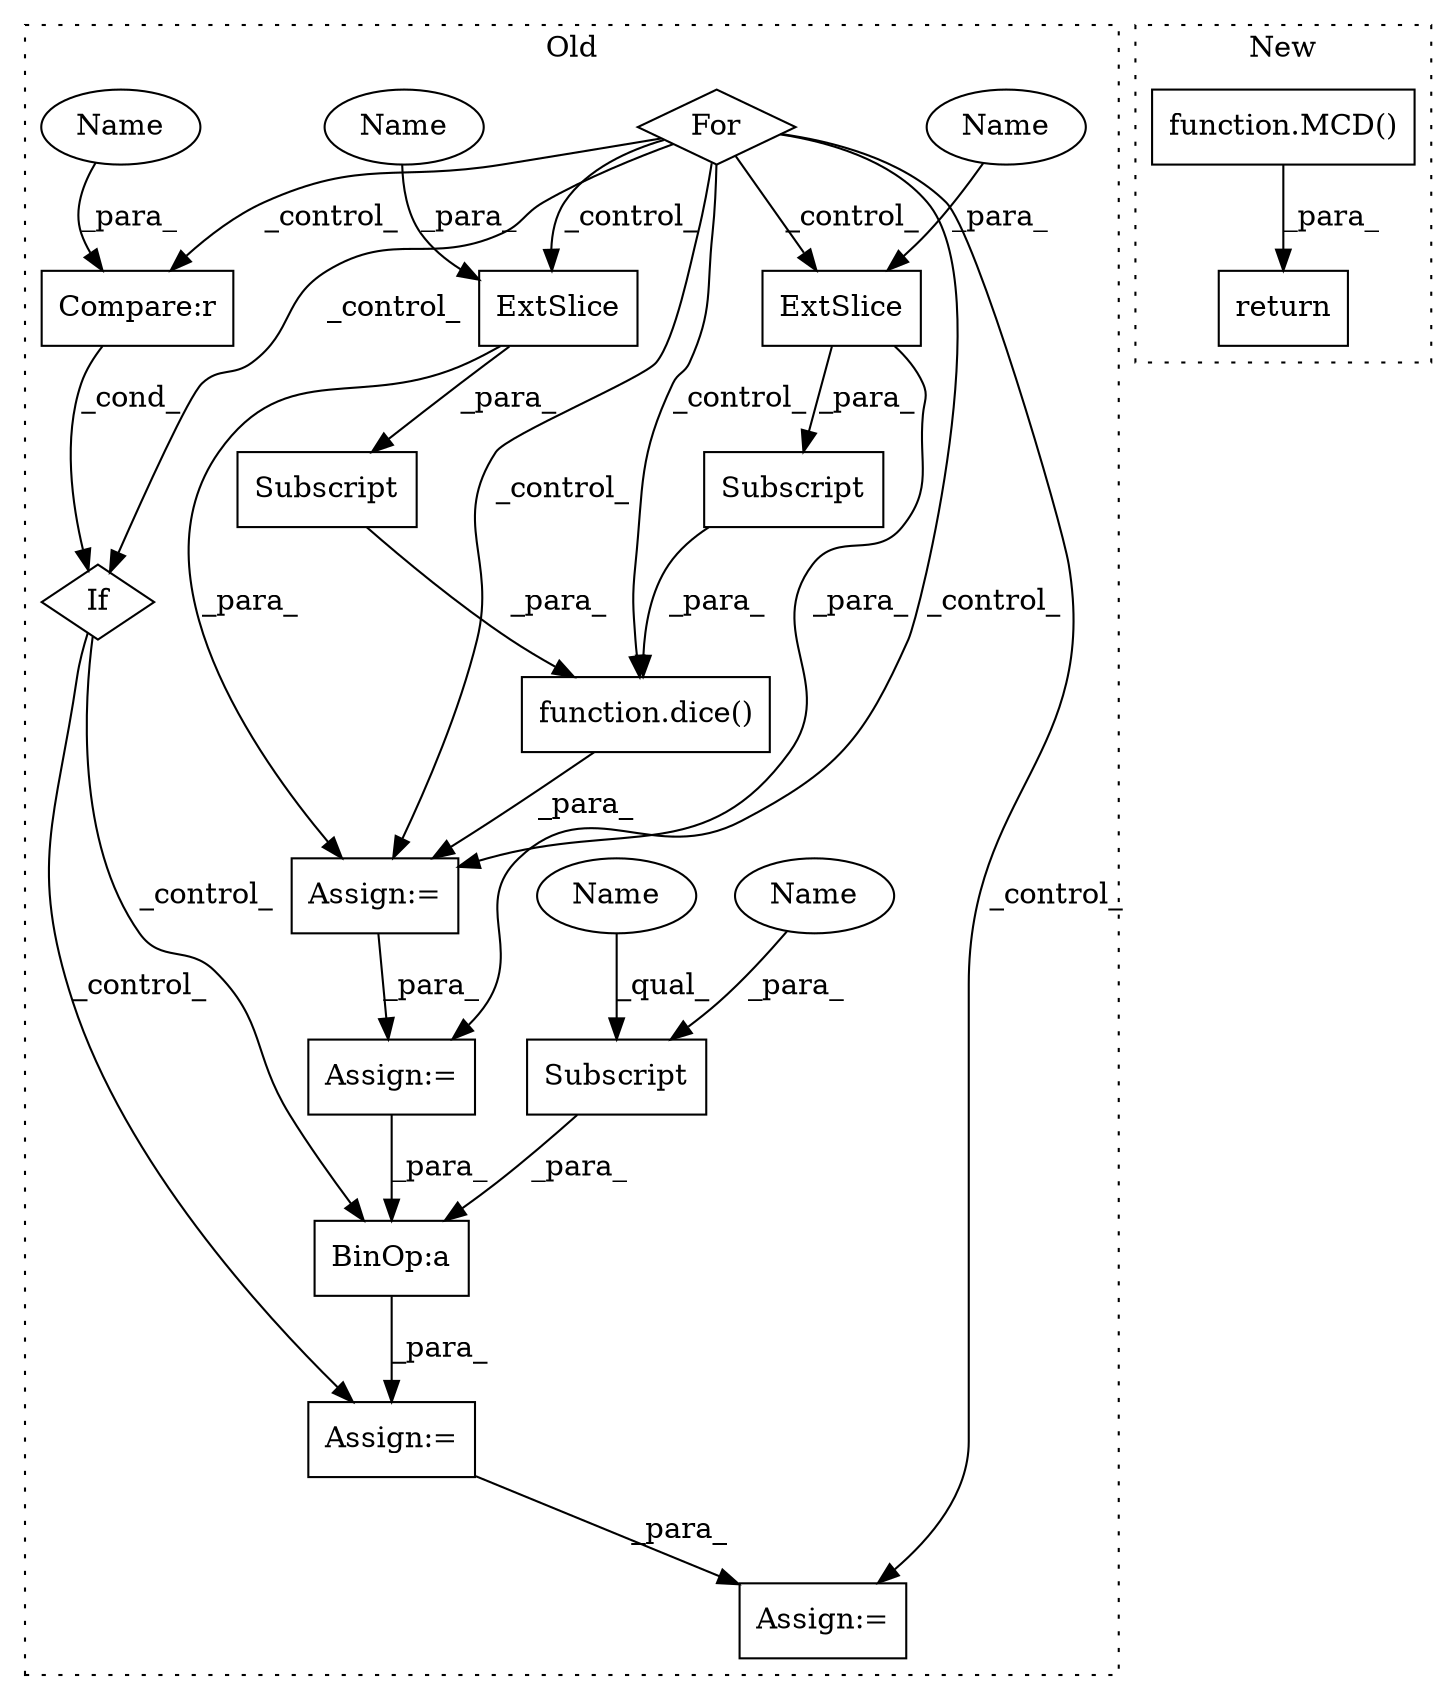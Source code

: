 digraph G {
subgraph cluster0 {
1 [label="function.dice()" a="75" s="4317,4350" l="5,1" shape="box"];
3 [label="ExtSlice" a="85" s="4337" l="2" shape="box"];
4 [label="If" a="96" s="4509" l="3" shape="diamond"];
5 [label="BinOp:a" a="82" s="4578" l="3" shape="box"];
6 [label="Subscript" a="63" s="4322,0" l="13,0" shape="box"];
7 [label="For" a="107" s="4225,4274" l="4,29" shape="diamond"];
8 [label="Subscript" a="63" s="4581,0" l="10,0" shape="box"];
9 [label="Compare:r" a="40" s="4512" l="19" shape="box"];
10 [label="Subscript" a="63" s="4337,0" l="13,0" shape="box"];
11 [label="ExtSlice" a="85" s="4322" l="2" shape="box"];
12 [label="Assign:=" a="68" s="4560" l="3" shape="box"];
13 [label="Assign:=" a="68" s="4314" l="3" shape="box"];
14 [label="Assign:=" a="68" s="4613" l="4" shape="box"];
16 [label="Assign:=" a="68" s="4375" l="3" shape="box"];
17 [label="Name" a="87" s="4328" l="1" shape="ellipse"];
18 [label="Name" a="87" s="4343" l="1" shape="ellipse"];
19 [label="Name" a="87" s="4589" l="1" shape="ellipse"];
20 [label="Name" a="87" s="4581" l="7" shape="ellipse"];
21 [label="Name" a="87" s="4512" l="7" shape="ellipse"];
label = "Old";
style="dotted";
}
subgraph cluster1 {
2 [label="function.MCD()" a="75" s="3988,4064" l="4,1" shape="box"];
15 [label="return" a="93" s="3981" l="7" shape="box"];
label = "New";
style="dotted";
}
1 -> 13 [label="_para_"];
2 -> 15 [label="_para_"];
3 -> 13 [label="_para_"];
3 -> 10 [label="_para_"];
4 -> 12 [label="_control_"];
4 -> 5 [label="_control_"];
5 -> 12 [label="_para_"];
6 -> 1 [label="_para_"];
7 -> 16 [label="_control_"];
7 -> 14 [label="_control_"];
7 -> 9 [label="_control_"];
7 -> 4 [label="_control_"];
7 -> 1 [label="_control_"];
7 -> 3 [label="_control_"];
7 -> 13 [label="_control_"];
7 -> 11 [label="_control_"];
8 -> 5 [label="_para_"];
9 -> 4 [label="_cond_"];
10 -> 1 [label="_para_"];
11 -> 13 [label="_para_"];
11 -> 6 [label="_para_"];
12 -> 14 [label="_para_"];
13 -> 16 [label="_para_"];
16 -> 5 [label="_para_"];
17 -> 11 [label="_para_"];
18 -> 3 [label="_para_"];
19 -> 8 [label="_para_"];
20 -> 8 [label="_qual_"];
21 -> 9 [label="_para_"];
}
